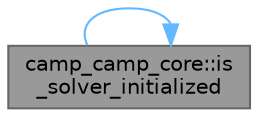 digraph "camp_camp_core::is_solver_initialized"
{
 // LATEX_PDF_SIZE
  bgcolor="transparent";
  edge [fontname=Helvetica,fontsize=10,labelfontname=Helvetica,labelfontsize=10];
  node [fontname=Helvetica,fontsize=10,shape=box,height=0.2,width=0.4];
  rankdir="LR";
  Node1 [label="camp_camp_core::is\l_solver_initialized",height=0.2,width=0.4,color="gray40", fillcolor="grey60", style="filled", fontcolor="black",tooltip="Inidicate whether the solver has been initialized."];
  Node1 -> Node1 [color="steelblue1",style="solid"];
}
